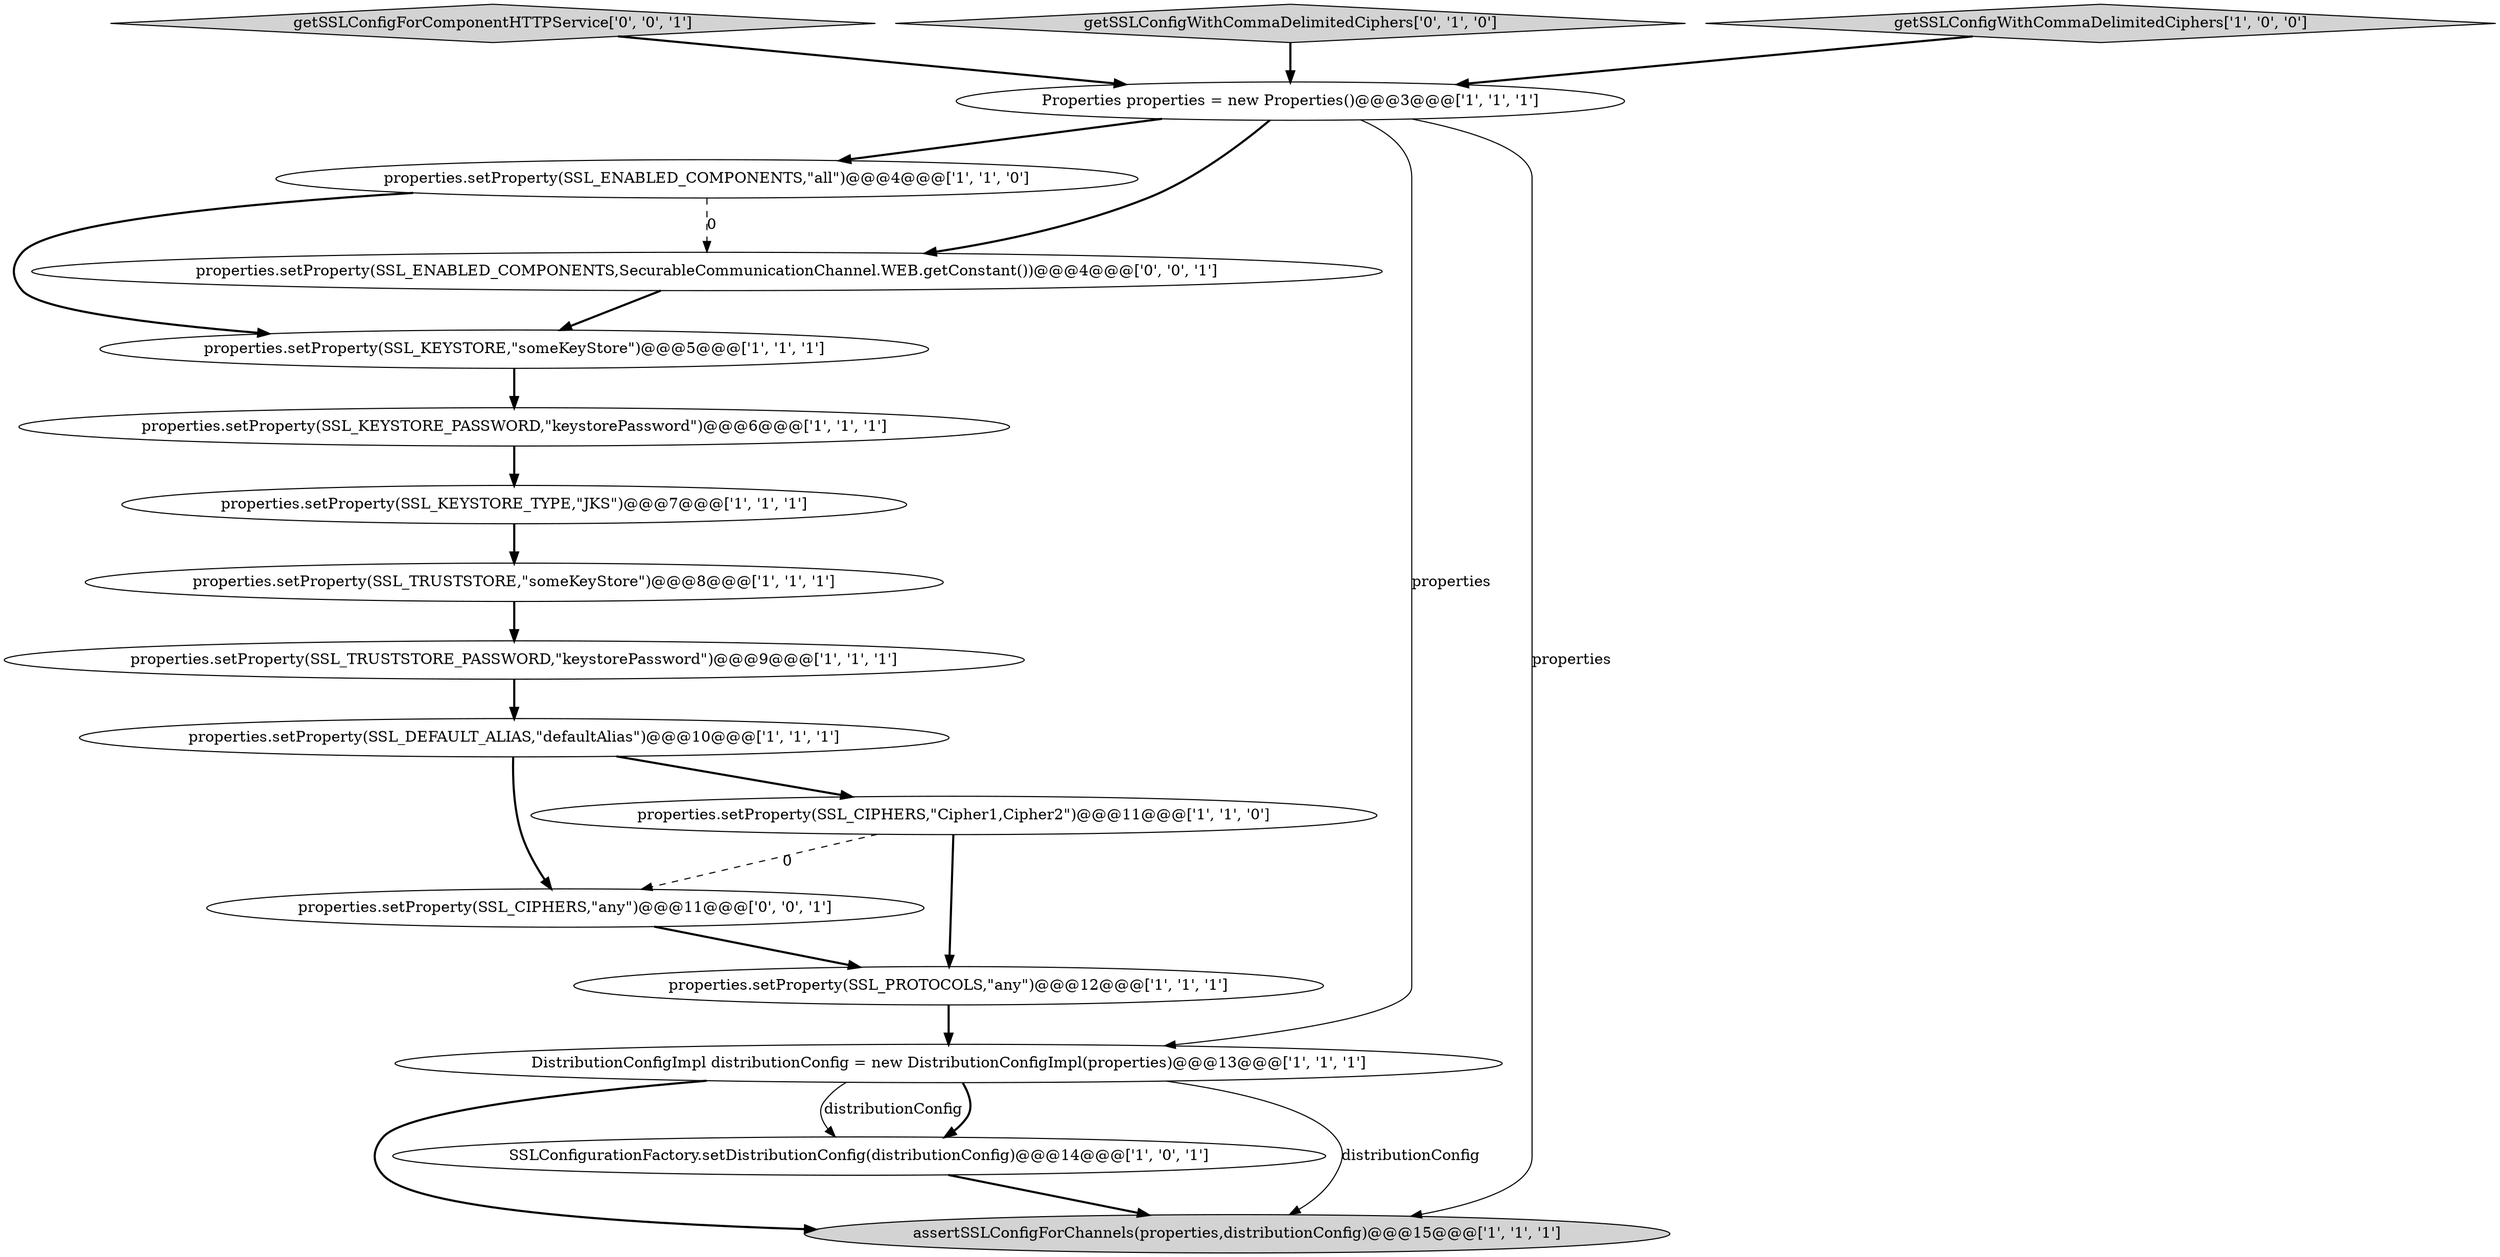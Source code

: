 digraph {
5 [style = filled, label = "properties.setProperty(SSL_ENABLED_COMPONENTS,\"all\")@@@4@@@['1', '1', '0']", fillcolor = white, shape = ellipse image = "AAA0AAABBB1BBB"];
11 [style = filled, label = "Properties properties = new Properties()@@@3@@@['1', '1', '1']", fillcolor = white, shape = ellipse image = "AAA0AAABBB1BBB"];
15 [style = filled, label = "getSSLConfigForComponentHTTPService['0', '0', '1']", fillcolor = lightgray, shape = diamond image = "AAA0AAABBB3BBB"];
7 [style = filled, label = "properties.setProperty(SSL_KEYSTORE,\"someKeyStore\")@@@5@@@['1', '1', '1']", fillcolor = white, shape = ellipse image = "AAA0AAABBB1BBB"];
9 [style = filled, label = "properties.setProperty(SSL_TRUSTSTORE,\"someKeyStore\")@@@8@@@['1', '1', '1']", fillcolor = white, shape = ellipse image = "AAA0AAABBB1BBB"];
12 [style = filled, label = "properties.setProperty(SSL_KEYSTORE_PASSWORD,\"keystorePassword\")@@@6@@@['1', '1', '1']", fillcolor = white, shape = ellipse image = "AAA0AAABBB1BBB"];
10 [style = filled, label = "assertSSLConfigForChannels(properties,distributionConfig)@@@15@@@['1', '1', '1']", fillcolor = lightgray, shape = ellipse image = "AAA0AAABBB1BBB"];
0 [style = filled, label = "properties.setProperty(SSL_PROTOCOLS,\"any\")@@@12@@@['1', '1', '1']", fillcolor = white, shape = ellipse image = "AAA0AAABBB1BBB"];
3 [style = filled, label = "SSLConfigurationFactory.setDistributionConfig(distributionConfig)@@@14@@@['1', '0', '1']", fillcolor = white, shape = ellipse image = "AAA0AAABBB1BBB"];
14 [style = filled, label = "getSSLConfigWithCommaDelimitedCiphers['0', '1', '0']", fillcolor = lightgray, shape = diamond image = "AAA0AAABBB2BBB"];
1 [style = filled, label = "properties.setProperty(SSL_DEFAULT_ALIAS,\"defaultAlias\")@@@10@@@['1', '1', '1']", fillcolor = white, shape = ellipse image = "AAA0AAABBB1BBB"];
8 [style = filled, label = "properties.setProperty(SSL_KEYSTORE_TYPE,\"JKS\")@@@7@@@['1', '1', '1']", fillcolor = white, shape = ellipse image = "AAA0AAABBB1BBB"];
16 [style = filled, label = "properties.setProperty(SSL_CIPHERS,\"any\")@@@11@@@['0', '0', '1']", fillcolor = white, shape = ellipse image = "AAA0AAABBB3BBB"];
17 [style = filled, label = "properties.setProperty(SSL_ENABLED_COMPONENTS,SecurableCommunicationChannel.WEB.getConstant())@@@4@@@['0', '0', '1']", fillcolor = white, shape = ellipse image = "AAA0AAABBB3BBB"];
4 [style = filled, label = "getSSLConfigWithCommaDelimitedCiphers['1', '0', '0']", fillcolor = lightgray, shape = diamond image = "AAA0AAABBB1BBB"];
13 [style = filled, label = "properties.setProperty(SSL_TRUSTSTORE_PASSWORD,\"keystorePassword\")@@@9@@@['1', '1', '1']", fillcolor = white, shape = ellipse image = "AAA0AAABBB1BBB"];
2 [style = filled, label = "DistributionConfigImpl distributionConfig = new DistributionConfigImpl(properties)@@@13@@@['1', '1', '1']", fillcolor = white, shape = ellipse image = "AAA0AAABBB1BBB"];
6 [style = filled, label = "properties.setProperty(SSL_CIPHERS,\"Cipher1,Cipher2\")@@@11@@@['1', '1', '0']", fillcolor = white, shape = ellipse image = "AAA0AAABBB1BBB"];
2->10 [style = solid, label="distributionConfig"];
16->0 [style = bold, label=""];
11->10 [style = solid, label="properties"];
11->2 [style = solid, label="properties"];
7->12 [style = bold, label=""];
2->3 [style = bold, label=""];
0->2 [style = bold, label=""];
6->0 [style = bold, label=""];
2->10 [style = bold, label=""];
13->1 [style = bold, label=""];
17->7 [style = bold, label=""];
3->10 [style = bold, label=""];
11->5 [style = bold, label=""];
6->16 [style = dashed, label="0"];
1->6 [style = bold, label=""];
5->17 [style = dashed, label="0"];
15->11 [style = bold, label=""];
1->16 [style = bold, label=""];
12->8 [style = bold, label=""];
2->3 [style = solid, label="distributionConfig"];
8->9 [style = bold, label=""];
5->7 [style = bold, label=""];
11->17 [style = bold, label=""];
4->11 [style = bold, label=""];
14->11 [style = bold, label=""];
9->13 [style = bold, label=""];
}
